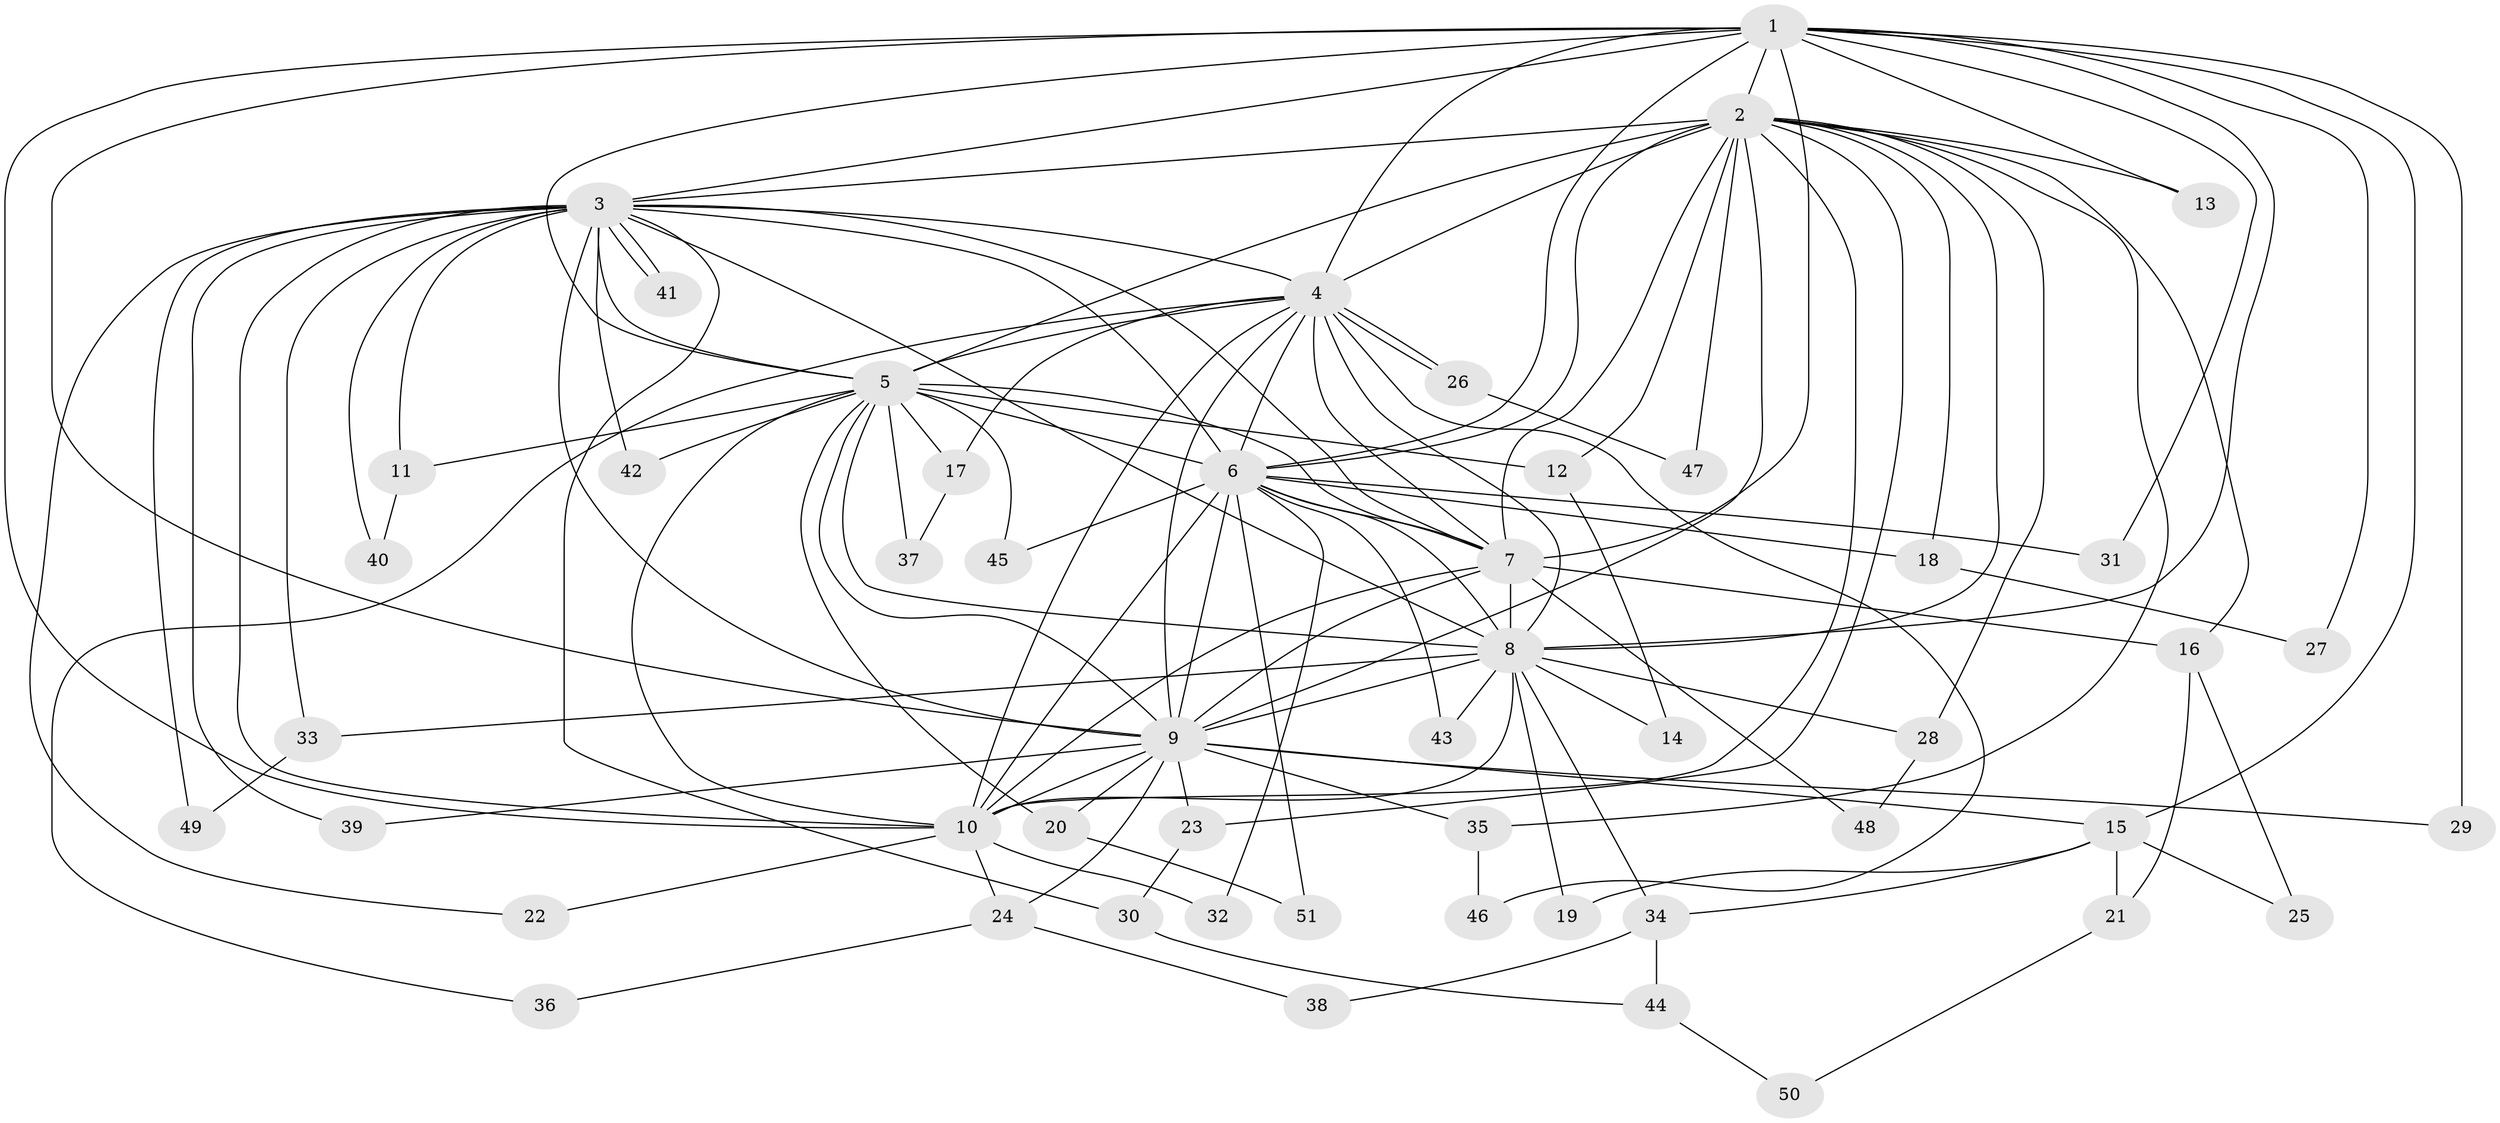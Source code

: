 // coarse degree distribution, {12: 0.05714285714285714, 15: 0.02857142857142857, 14: 0.05714285714285714, 18: 0.02857142857142857, 13: 0.02857142857142857, 11: 0.02857142857142857, 9: 0.02857142857142857, 2: 0.4, 6: 0.02857142857142857, 3: 0.2857142857142857, 4: 0.02857142857142857}
// Generated by graph-tools (version 1.1) at 2025/51/02/27/25 19:51:43]
// undirected, 51 vertices, 127 edges
graph export_dot {
graph [start="1"]
  node [color=gray90,style=filled];
  1;
  2;
  3;
  4;
  5;
  6;
  7;
  8;
  9;
  10;
  11;
  12;
  13;
  14;
  15;
  16;
  17;
  18;
  19;
  20;
  21;
  22;
  23;
  24;
  25;
  26;
  27;
  28;
  29;
  30;
  31;
  32;
  33;
  34;
  35;
  36;
  37;
  38;
  39;
  40;
  41;
  42;
  43;
  44;
  45;
  46;
  47;
  48;
  49;
  50;
  51;
  1 -- 2;
  1 -- 3;
  1 -- 4;
  1 -- 5;
  1 -- 6;
  1 -- 7;
  1 -- 8;
  1 -- 9;
  1 -- 10;
  1 -- 13;
  1 -- 15;
  1 -- 27;
  1 -- 29;
  1 -- 31;
  2 -- 3;
  2 -- 4;
  2 -- 5;
  2 -- 6;
  2 -- 7;
  2 -- 8;
  2 -- 9;
  2 -- 10;
  2 -- 12;
  2 -- 13;
  2 -- 16;
  2 -- 18;
  2 -- 23;
  2 -- 28;
  2 -- 35;
  2 -- 47;
  3 -- 4;
  3 -- 5;
  3 -- 6;
  3 -- 7;
  3 -- 8;
  3 -- 9;
  3 -- 10;
  3 -- 11;
  3 -- 22;
  3 -- 30;
  3 -- 33;
  3 -- 39;
  3 -- 40;
  3 -- 41;
  3 -- 41;
  3 -- 42;
  3 -- 49;
  4 -- 5;
  4 -- 6;
  4 -- 7;
  4 -- 8;
  4 -- 9;
  4 -- 10;
  4 -- 17;
  4 -- 26;
  4 -- 26;
  4 -- 36;
  4 -- 46;
  5 -- 6;
  5 -- 7;
  5 -- 8;
  5 -- 9;
  5 -- 10;
  5 -- 11;
  5 -- 12;
  5 -- 17;
  5 -- 20;
  5 -- 37;
  5 -- 42;
  5 -- 45;
  6 -- 7;
  6 -- 8;
  6 -- 9;
  6 -- 10;
  6 -- 18;
  6 -- 31;
  6 -- 32;
  6 -- 43;
  6 -- 45;
  6 -- 51;
  7 -- 8;
  7 -- 9;
  7 -- 10;
  7 -- 16;
  7 -- 48;
  8 -- 9;
  8 -- 10;
  8 -- 14;
  8 -- 19;
  8 -- 28;
  8 -- 33;
  8 -- 34;
  8 -- 43;
  9 -- 10;
  9 -- 15;
  9 -- 20;
  9 -- 23;
  9 -- 24;
  9 -- 29;
  9 -- 35;
  9 -- 39;
  10 -- 22;
  10 -- 24;
  10 -- 32;
  11 -- 40;
  12 -- 14;
  15 -- 19;
  15 -- 21;
  15 -- 25;
  15 -- 34;
  16 -- 21;
  16 -- 25;
  17 -- 37;
  18 -- 27;
  20 -- 51;
  21 -- 50;
  23 -- 30;
  24 -- 36;
  24 -- 38;
  26 -- 47;
  28 -- 48;
  30 -- 44;
  33 -- 49;
  34 -- 38;
  34 -- 44;
  35 -- 46;
  44 -- 50;
}
